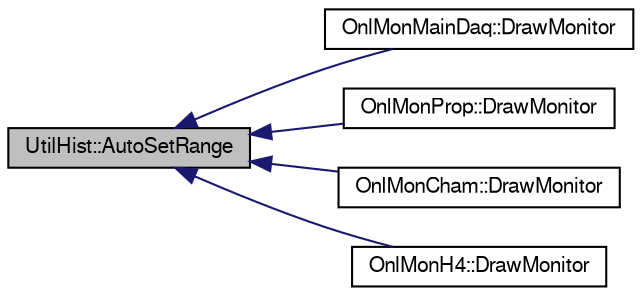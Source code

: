 digraph "UtilHist::AutoSetRange"
{
  bgcolor="transparent";
  edge [fontname="FreeSans",fontsize="10",labelfontname="FreeSans",labelfontsize="10"];
  node [fontname="FreeSans",fontsize="10",shape=record];
  rankdir="LR";
  Node1 [label="UtilHist::AutoSetRange",height=0.2,width=0.4,color="black", fillcolor="grey75", style="filled" fontcolor="black"];
  Node1 -> Node2 [dir="back",color="midnightblue",fontsize="10",style="solid",fontname="FreeSans"];
  Node2 [label="OnlMonMainDaq::DrawMonitor",height=0.2,width=0.4,color="black",URL="$d8/d69/classOnlMonMainDaq.html#ad84a74b4b2b1986c7cc1d1a433594728"];
  Node1 -> Node3 [dir="back",color="midnightblue",fontsize="10",style="solid",fontname="FreeSans"];
  Node3 [label="OnlMonProp::DrawMonitor",height=0.2,width=0.4,color="black",URL="$d7/dac/classOnlMonProp.html#a7a10e2e0b11916fab619d82fcd834499"];
  Node1 -> Node4 [dir="back",color="midnightblue",fontsize="10",style="solid",fontname="FreeSans"];
  Node4 [label="OnlMonCham::DrawMonitor",height=0.2,width=0.4,color="black",URL="$db/d15/classOnlMonCham.html#a00dbbbd38ad4a6fb3ae3dce82cff0cfd"];
  Node1 -> Node5 [dir="back",color="midnightblue",fontsize="10",style="solid",fontname="FreeSans"];
  Node5 [label="OnlMonH4::DrawMonitor",height=0.2,width=0.4,color="black",URL="$d2/d02/classOnlMonH4.html#a66abbc2af31a200e6eaf3b0d5fc63011"];
}

